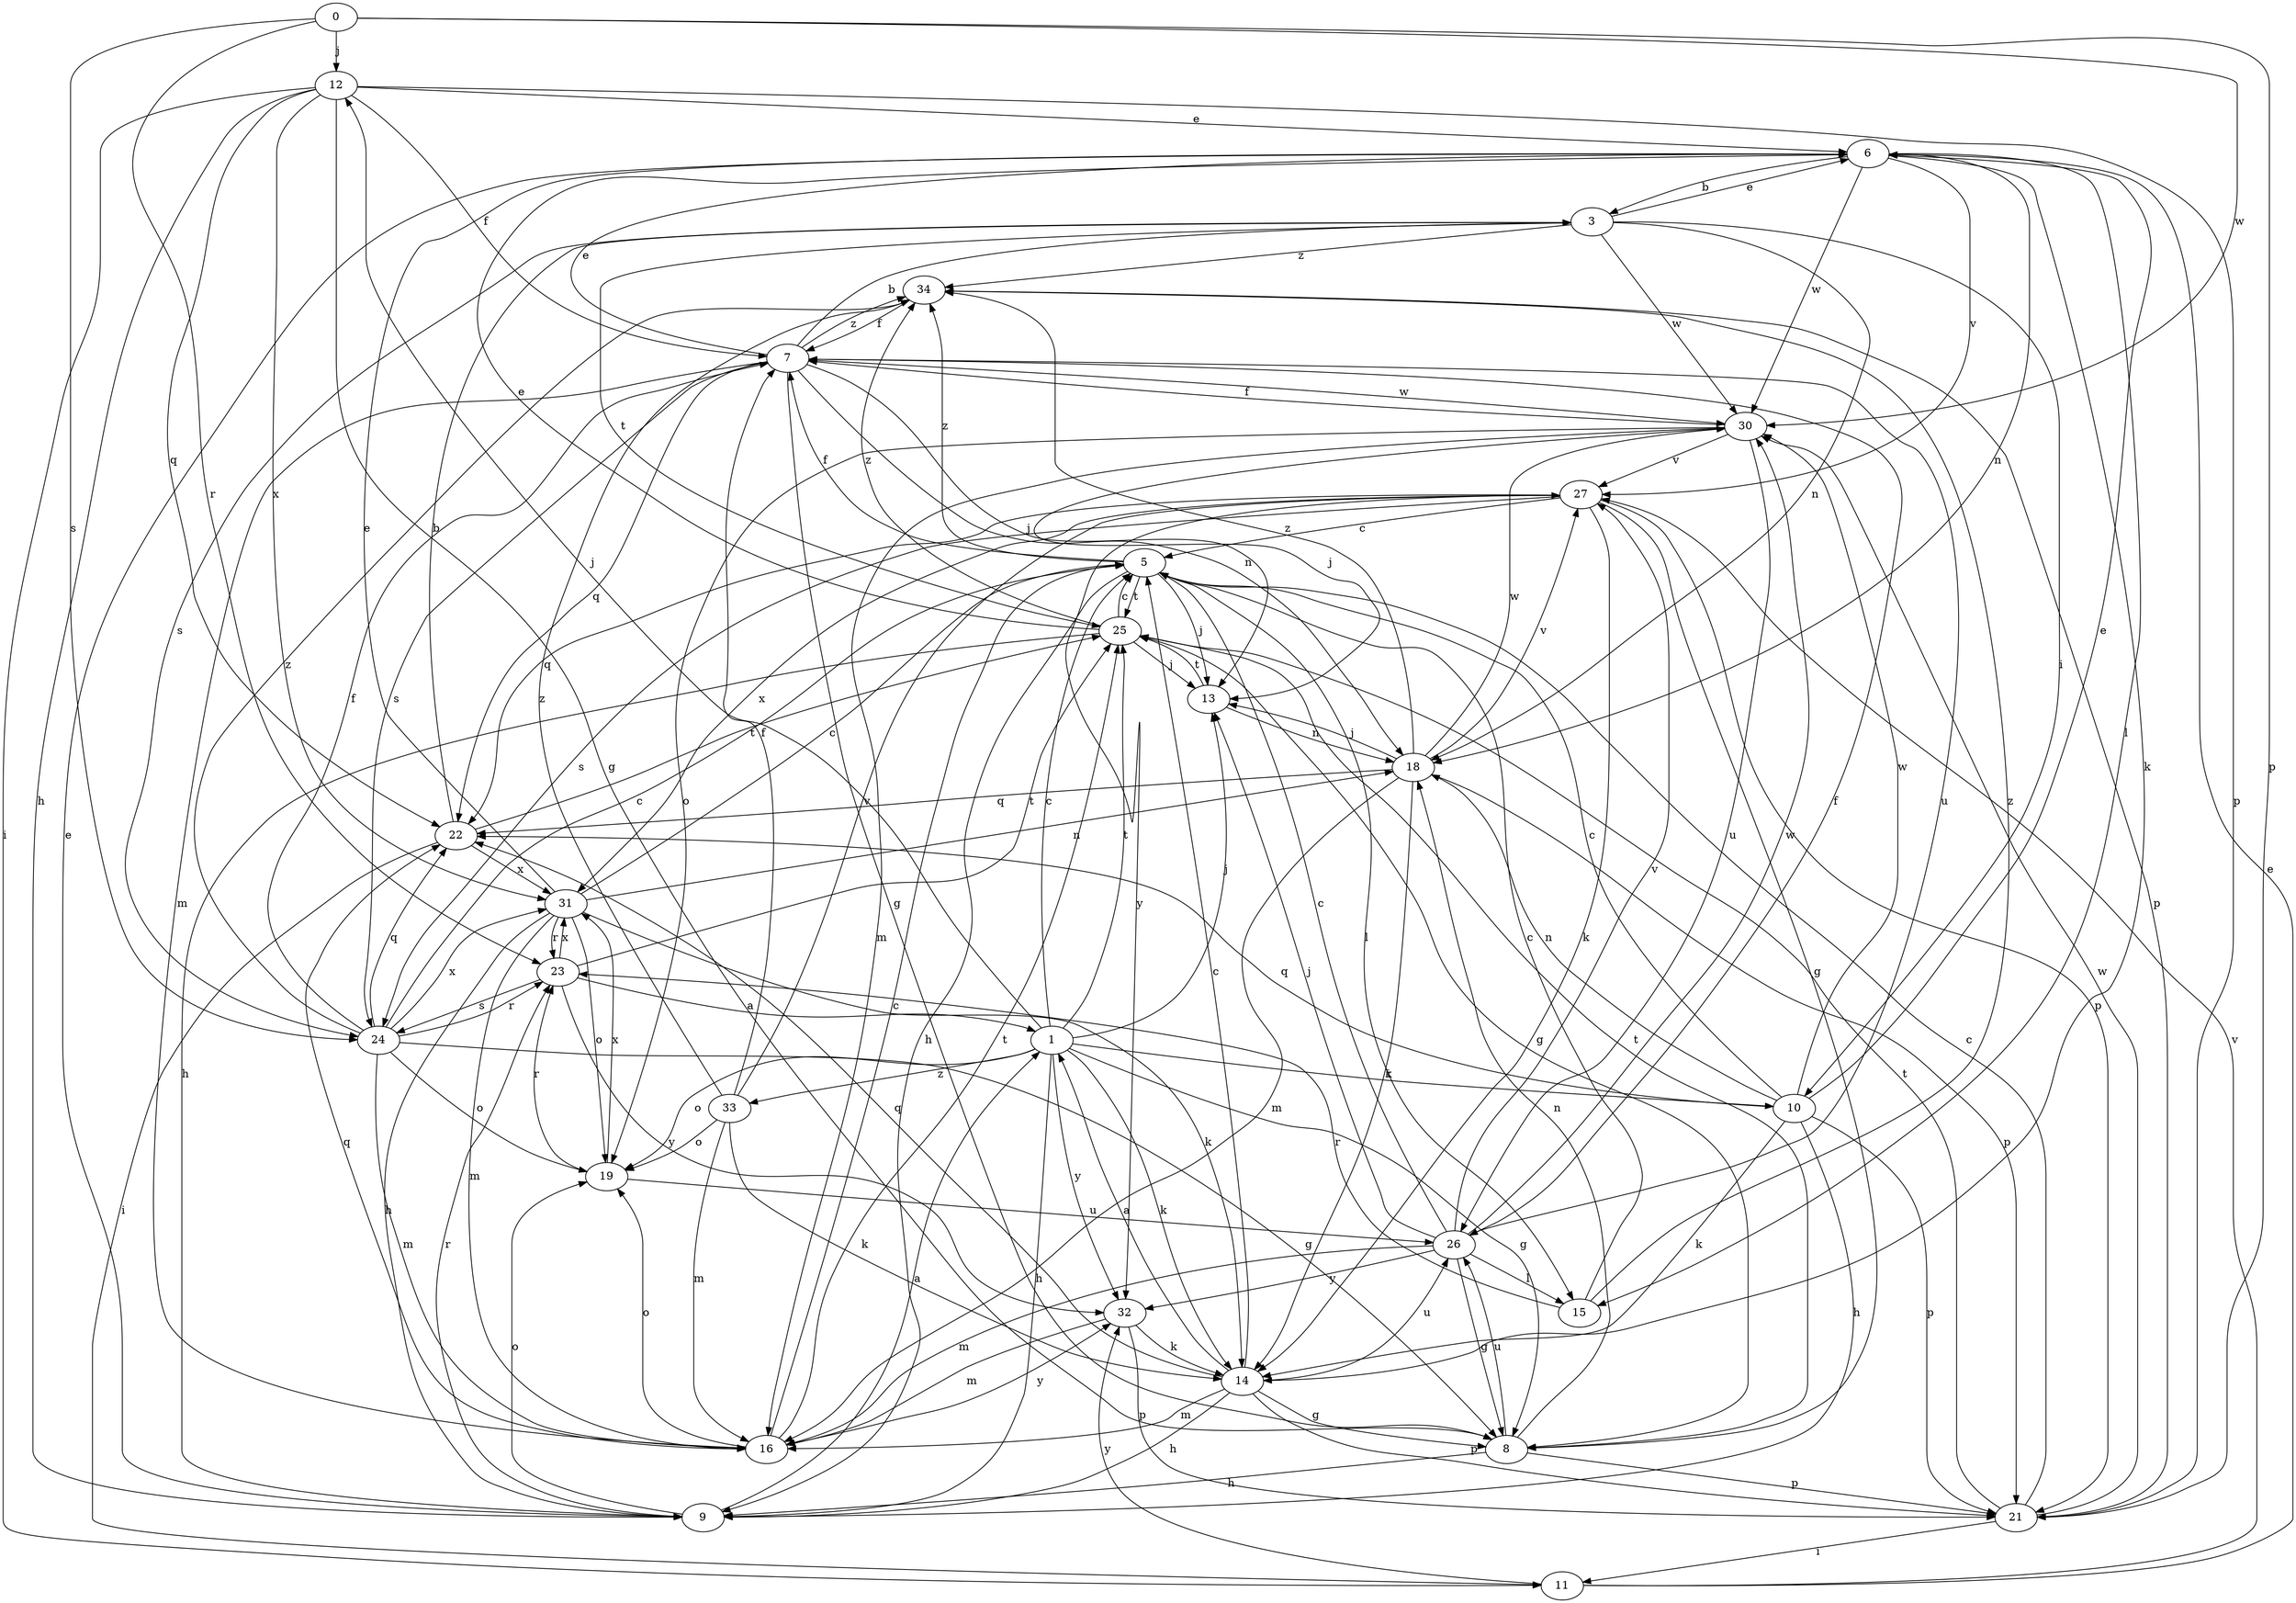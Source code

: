 strict digraph  {
0;
1;
3;
5;
6;
7;
8;
9;
10;
11;
12;
13;
14;
15;
16;
18;
19;
21;
22;
23;
24;
25;
26;
27;
30;
31;
32;
33;
34;
0 -> 12  [label=j];
0 -> 21  [label=p];
0 -> 23  [label=r];
0 -> 24  [label=s];
0 -> 30  [label=w];
1 -> 5  [label=c];
1 -> 8  [label=g];
1 -> 9  [label=h];
1 -> 10  [label=i];
1 -> 12  [label=j];
1 -> 13  [label=j];
1 -> 14  [label=k];
1 -> 19  [label=o];
1 -> 25  [label=t];
1 -> 32  [label=y];
1 -> 33  [label=z];
3 -> 6  [label=e];
3 -> 10  [label=i];
3 -> 18  [label=n];
3 -> 24  [label=s];
3 -> 25  [label=t];
3 -> 30  [label=w];
3 -> 34  [label=z];
5 -> 7  [label=f];
5 -> 9  [label=h];
5 -> 13  [label=j];
5 -> 15  [label=l];
5 -> 25  [label=t];
5 -> 34  [label=z];
6 -> 3  [label=b];
6 -> 14  [label=k];
6 -> 15  [label=l];
6 -> 18  [label=n];
6 -> 27  [label=v];
6 -> 30  [label=w];
7 -> 3  [label=b];
7 -> 6  [label=e];
7 -> 8  [label=g];
7 -> 13  [label=j];
7 -> 16  [label=m];
7 -> 18  [label=n];
7 -> 22  [label=q];
7 -> 24  [label=s];
7 -> 26  [label=u];
7 -> 30  [label=w];
7 -> 34  [label=z];
8 -> 9  [label=h];
8 -> 18  [label=n];
8 -> 21  [label=p];
8 -> 25  [label=t];
8 -> 26  [label=u];
9 -> 1  [label=a];
9 -> 6  [label=e];
9 -> 19  [label=o];
9 -> 23  [label=r];
10 -> 5  [label=c];
10 -> 6  [label=e];
10 -> 9  [label=h];
10 -> 14  [label=k];
10 -> 18  [label=n];
10 -> 21  [label=p];
10 -> 22  [label=q];
10 -> 30  [label=w];
11 -> 6  [label=e];
11 -> 27  [label=v];
11 -> 32  [label=y];
12 -> 6  [label=e];
12 -> 7  [label=f];
12 -> 8  [label=g];
12 -> 9  [label=h];
12 -> 11  [label=i];
12 -> 21  [label=p];
12 -> 22  [label=q];
12 -> 31  [label=x];
13 -> 18  [label=n];
13 -> 25  [label=t];
14 -> 1  [label=a];
14 -> 5  [label=c];
14 -> 8  [label=g];
14 -> 9  [label=h];
14 -> 16  [label=m];
14 -> 21  [label=p];
14 -> 22  [label=q];
14 -> 26  [label=u];
15 -> 5  [label=c];
15 -> 23  [label=r];
15 -> 34  [label=z];
16 -> 5  [label=c];
16 -> 19  [label=o];
16 -> 22  [label=q];
16 -> 25  [label=t];
16 -> 32  [label=y];
18 -> 13  [label=j];
18 -> 14  [label=k];
18 -> 16  [label=m];
18 -> 21  [label=p];
18 -> 22  [label=q];
18 -> 27  [label=v];
18 -> 30  [label=w];
18 -> 34  [label=z];
19 -> 23  [label=r];
19 -> 26  [label=u];
19 -> 31  [label=x];
21 -> 5  [label=c];
21 -> 11  [label=i];
21 -> 25  [label=t];
21 -> 30  [label=w];
22 -> 3  [label=b];
22 -> 11  [label=i];
22 -> 25  [label=t];
22 -> 31  [label=x];
23 -> 1  [label=a];
23 -> 24  [label=s];
23 -> 25  [label=t];
23 -> 31  [label=x];
23 -> 32  [label=y];
24 -> 5  [label=c];
24 -> 7  [label=f];
24 -> 8  [label=g];
24 -> 16  [label=m];
24 -> 19  [label=o];
24 -> 22  [label=q];
24 -> 23  [label=r];
24 -> 31  [label=x];
24 -> 34  [label=z];
25 -> 5  [label=c];
25 -> 6  [label=e];
25 -> 8  [label=g];
25 -> 9  [label=h];
25 -> 13  [label=j];
25 -> 34  [label=z];
26 -> 5  [label=c];
26 -> 7  [label=f];
26 -> 8  [label=g];
26 -> 13  [label=j];
26 -> 15  [label=l];
26 -> 16  [label=m];
26 -> 27  [label=v];
26 -> 30  [label=w];
26 -> 32  [label=y];
27 -> 5  [label=c];
27 -> 8  [label=g];
27 -> 14  [label=k];
27 -> 21  [label=p];
27 -> 22  [label=q];
27 -> 24  [label=s];
27 -> 31  [label=x];
27 -> 32  [label=y];
30 -> 7  [label=f];
30 -> 13  [label=j];
30 -> 16  [label=m];
30 -> 19  [label=o];
30 -> 26  [label=u];
30 -> 27  [label=v];
31 -> 5  [label=c];
31 -> 6  [label=e];
31 -> 9  [label=h];
31 -> 14  [label=k];
31 -> 16  [label=m];
31 -> 18  [label=n];
31 -> 19  [label=o];
31 -> 23  [label=r];
32 -> 14  [label=k];
32 -> 16  [label=m];
32 -> 21  [label=p];
33 -> 7  [label=f];
33 -> 14  [label=k];
33 -> 16  [label=m];
33 -> 19  [label=o];
33 -> 27  [label=v];
33 -> 34  [label=z];
34 -> 7  [label=f];
34 -> 21  [label=p];
}
